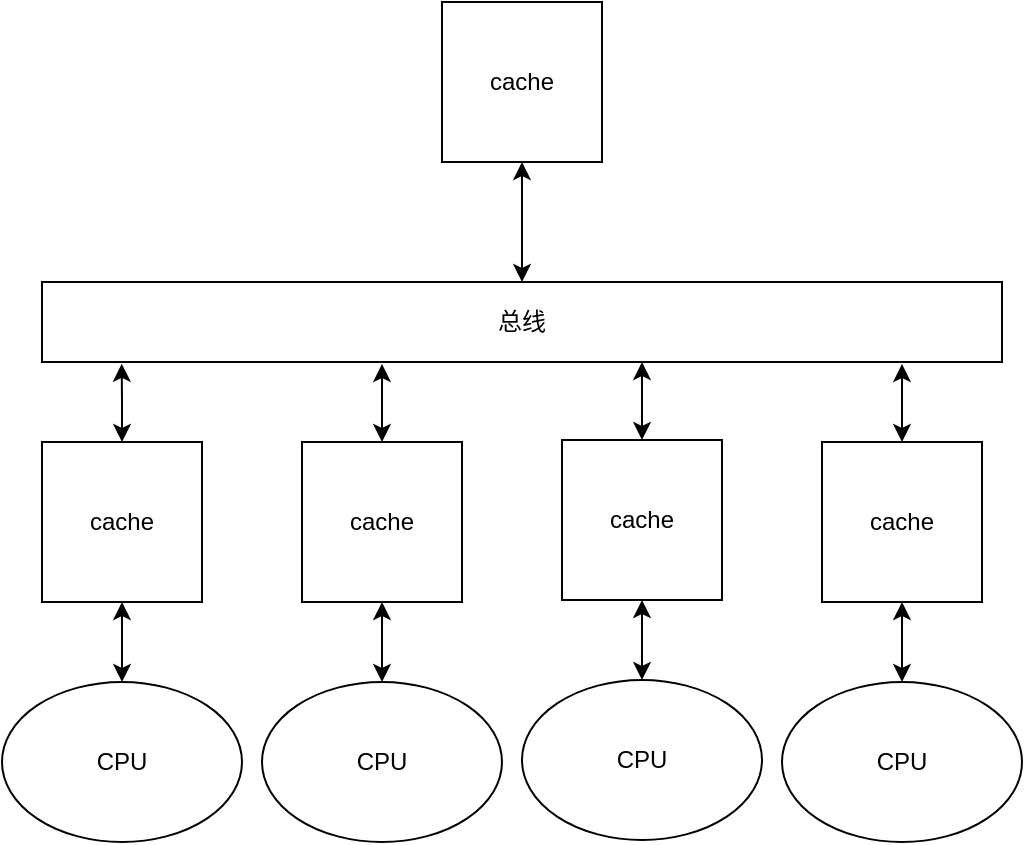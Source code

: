 <mxfile version="21.1.2" type="device">
  <diagram name="第 1 页" id="lfrQomM0FfiI6CpS-Mqn">
    <mxGraphModel dx="2145" dy="1569" grid="1" gridSize="10" guides="1" tooltips="1" connect="1" arrows="1" fold="1" page="1" pageScale="1" pageWidth="827" pageHeight="1169" math="0" shadow="0">
      <root>
        <mxCell id="0" />
        <mxCell id="1" parent="0" />
        <mxCell id="Ff9o-YLQXDCr1V2NJKfu-2" value="总线" style="rounded=0;whiteSpace=wrap;html=1;" vertex="1" parent="1">
          <mxGeometry x="220" y="210" width="480" height="40" as="geometry" />
        </mxCell>
        <mxCell id="Ff9o-YLQXDCr1V2NJKfu-5" value="" style="edgeStyle=orthogonalEdgeStyle;rounded=0;orthogonalLoop=1;jettySize=auto;html=1;entryX=0.083;entryY=1.022;entryDx=0;entryDy=0;entryPerimeter=0;startArrow=classic;startFill=1;" edge="1" parent="1" source="Ff9o-YLQXDCr1V2NJKfu-3" target="Ff9o-YLQXDCr1V2NJKfu-2">
          <mxGeometry relative="1" as="geometry" />
        </mxCell>
        <mxCell id="Ff9o-YLQXDCr1V2NJKfu-3" value="cache" style="whiteSpace=wrap;html=1;aspect=fixed;" vertex="1" parent="1">
          <mxGeometry x="220" y="290" width="80" height="80" as="geometry" />
        </mxCell>
        <mxCell id="Ff9o-YLQXDCr1V2NJKfu-6" value="" style="edgeStyle=orthogonalEdgeStyle;rounded=0;orthogonalLoop=1;jettySize=auto;html=1;startArrow=classic;startFill=1;" edge="1" parent="1" source="Ff9o-YLQXDCr1V2NJKfu-4" target="Ff9o-YLQXDCr1V2NJKfu-3">
          <mxGeometry relative="1" as="geometry" />
        </mxCell>
        <mxCell id="Ff9o-YLQXDCr1V2NJKfu-4" value="CPU" style="ellipse;whiteSpace=wrap;html=1;" vertex="1" parent="1">
          <mxGeometry x="200" y="410" width="120" height="80" as="geometry" />
        </mxCell>
        <mxCell id="Ff9o-YLQXDCr1V2NJKfu-7" value="" style="edgeStyle=orthogonalEdgeStyle;rounded=0;orthogonalLoop=1;jettySize=auto;html=1;entryX=0.071;entryY=1.014;entryDx=0;entryDy=0;entryPerimeter=0;startArrow=classic;startFill=1;" edge="1" parent="1" source="Ff9o-YLQXDCr1V2NJKfu-8">
          <mxGeometry relative="1" as="geometry">
            <mxPoint x="390" y="251" as="targetPoint" />
          </mxGeometry>
        </mxCell>
        <mxCell id="Ff9o-YLQXDCr1V2NJKfu-8" value="cache" style="whiteSpace=wrap;html=1;aspect=fixed;" vertex="1" parent="1">
          <mxGeometry x="350" y="290" width="80" height="80" as="geometry" />
        </mxCell>
        <mxCell id="Ff9o-YLQXDCr1V2NJKfu-9" value="" style="edgeStyle=orthogonalEdgeStyle;rounded=0;orthogonalLoop=1;jettySize=auto;html=1;startArrow=classic;startFill=1;" edge="1" parent="1" source="Ff9o-YLQXDCr1V2NJKfu-10" target="Ff9o-YLQXDCr1V2NJKfu-8">
          <mxGeometry relative="1" as="geometry" />
        </mxCell>
        <mxCell id="Ff9o-YLQXDCr1V2NJKfu-10" value="CPU" style="ellipse;whiteSpace=wrap;html=1;" vertex="1" parent="1">
          <mxGeometry x="330" y="410" width="120" height="80" as="geometry" />
        </mxCell>
        <mxCell id="Ff9o-YLQXDCr1V2NJKfu-11" value="" style="edgeStyle=orthogonalEdgeStyle;rounded=0;orthogonalLoop=1;jettySize=auto;html=1;entryX=0.071;entryY=1.014;entryDx=0;entryDy=0;entryPerimeter=0;startArrow=classic;startFill=1;" edge="1" parent="1" source="Ff9o-YLQXDCr1V2NJKfu-12">
          <mxGeometry relative="1" as="geometry">
            <mxPoint x="520" y="250" as="targetPoint" />
          </mxGeometry>
        </mxCell>
        <mxCell id="Ff9o-YLQXDCr1V2NJKfu-12" value="cache" style="whiteSpace=wrap;html=1;aspect=fixed;" vertex="1" parent="1">
          <mxGeometry x="480" y="289" width="80" height="80" as="geometry" />
        </mxCell>
        <mxCell id="Ff9o-YLQXDCr1V2NJKfu-13" value="" style="edgeStyle=orthogonalEdgeStyle;rounded=0;orthogonalLoop=1;jettySize=auto;html=1;startArrow=classic;startFill=1;" edge="1" parent="1" source="Ff9o-YLQXDCr1V2NJKfu-14" target="Ff9o-YLQXDCr1V2NJKfu-12">
          <mxGeometry relative="1" as="geometry" />
        </mxCell>
        <mxCell id="Ff9o-YLQXDCr1V2NJKfu-14" value="CPU" style="ellipse;whiteSpace=wrap;html=1;" vertex="1" parent="1">
          <mxGeometry x="460" y="409" width="120" height="80" as="geometry" />
        </mxCell>
        <mxCell id="Ff9o-YLQXDCr1V2NJKfu-15" value="" style="edgeStyle=orthogonalEdgeStyle;rounded=0;orthogonalLoop=1;jettySize=auto;html=1;entryX=0.071;entryY=1.014;entryDx=0;entryDy=0;entryPerimeter=0;startArrow=classic;startFill=1;" edge="1" parent="1" source="Ff9o-YLQXDCr1V2NJKfu-16">
          <mxGeometry relative="1" as="geometry">
            <mxPoint x="650" y="251" as="targetPoint" />
          </mxGeometry>
        </mxCell>
        <mxCell id="Ff9o-YLQXDCr1V2NJKfu-16" value="cache" style="whiteSpace=wrap;html=1;aspect=fixed;" vertex="1" parent="1">
          <mxGeometry x="610" y="290" width="80" height="80" as="geometry" />
        </mxCell>
        <mxCell id="Ff9o-YLQXDCr1V2NJKfu-17" value="" style="edgeStyle=orthogonalEdgeStyle;rounded=0;orthogonalLoop=1;jettySize=auto;html=1;startArrow=classic;startFill=1;" edge="1" parent="1" source="Ff9o-YLQXDCr1V2NJKfu-18" target="Ff9o-YLQXDCr1V2NJKfu-16">
          <mxGeometry relative="1" as="geometry" />
        </mxCell>
        <mxCell id="Ff9o-YLQXDCr1V2NJKfu-18" value="CPU" style="ellipse;whiteSpace=wrap;html=1;" vertex="1" parent="1">
          <mxGeometry x="590" y="410" width="120" height="80" as="geometry" />
        </mxCell>
        <mxCell id="Ff9o-YLQXDCr1V2NJKfu-20" value="" style="edgeStyle=orthogonalEdgeStyle;rounded=0;orthogonalLoop=1;jettySize=auto;html=1;startArrow=classic;startFill=1;" edge="1" parent="1" source="Ff9o-YLQXDCr1V2NJKfu-19" target="Ff9o-YLQXDCr1V2NJKfu-2">
          <mxGeometry relative="1" as="geometry" />
        </mxCell>
        <mxCell id="Ff9o-YLQXDCr1V2NJKfu-19" value="cache" style="whiteSpace=wrap;html=1;aspect=fixed;" vertex="1" parent="1">
          <mxGeometry x="420" y="70" width="80" height="80" as="geometry" />
        </mxCell>
      </root>
    </mxGraphModel>
  </diagram>
</mxfile>

